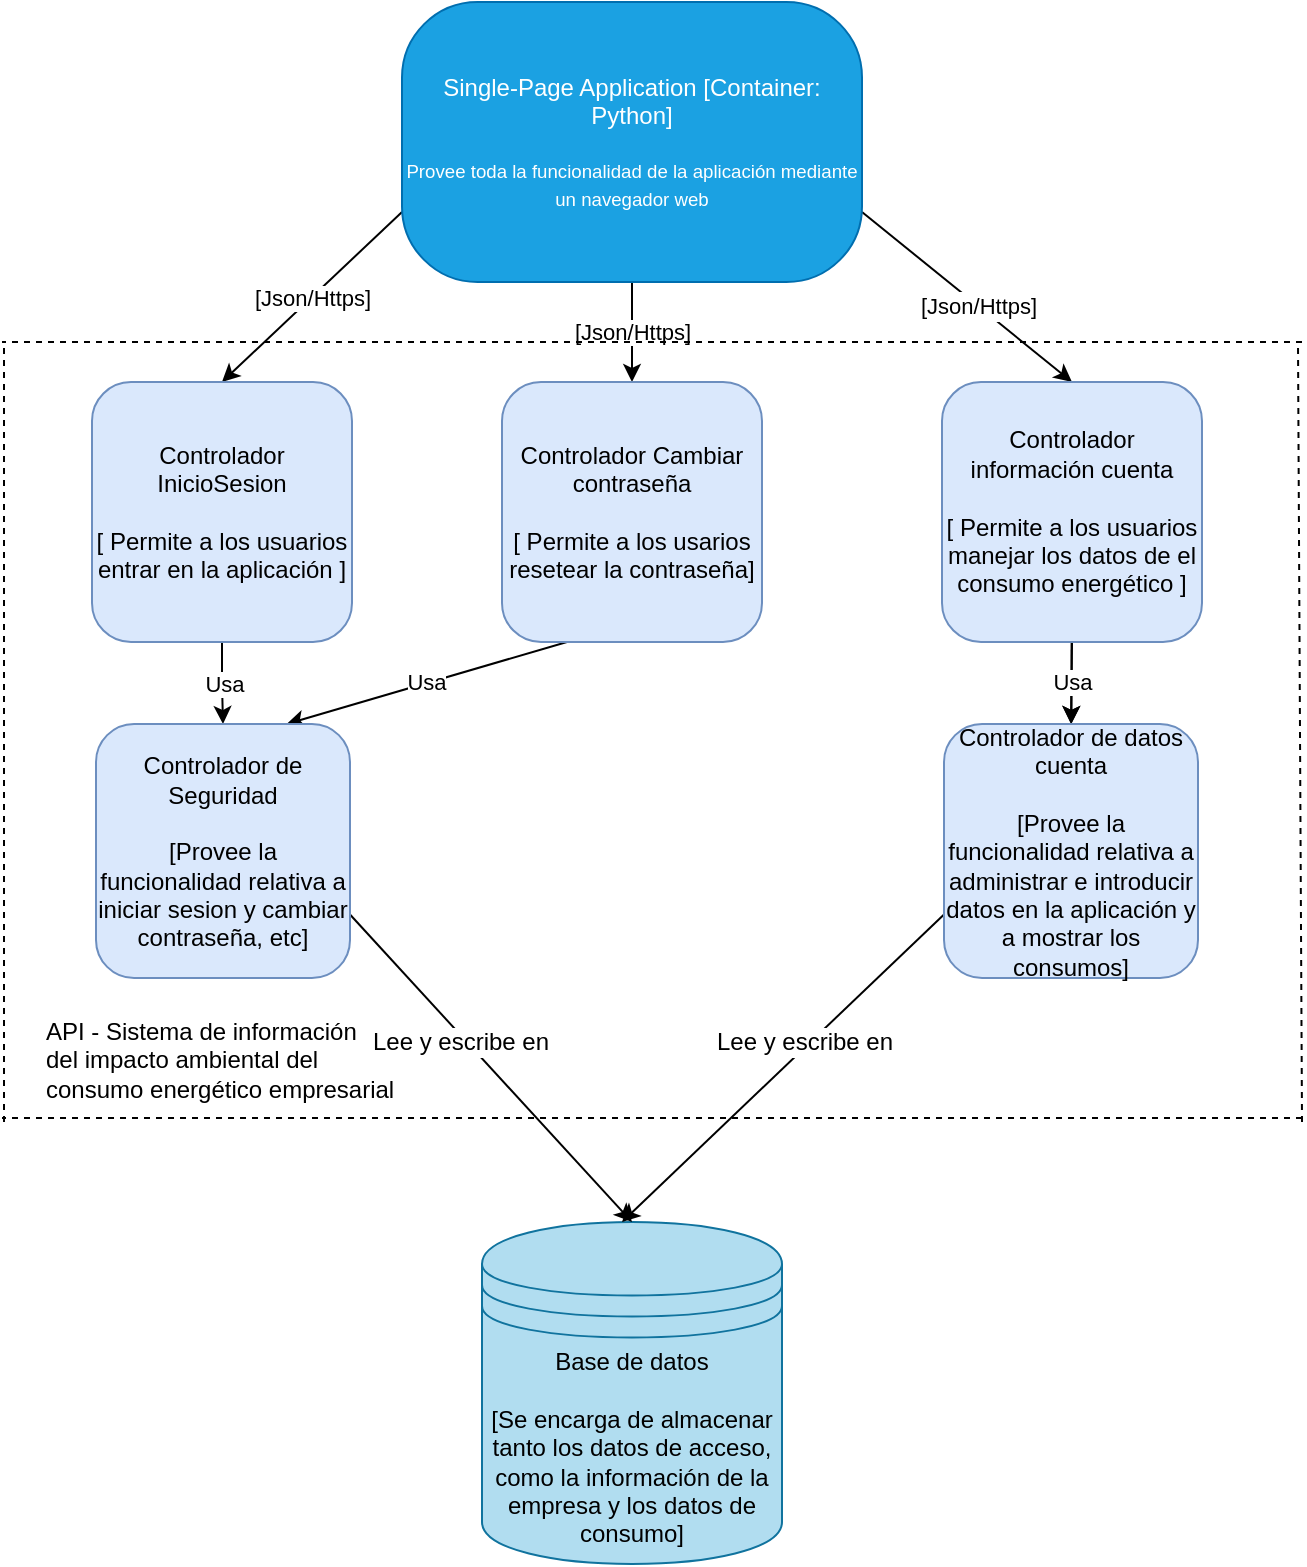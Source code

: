 <mxfile version="12.2.6" type="device" pages="1"><diagram id="inISE35BTrwgknj5VeLr" name="Page-1"><mxGraphModel dx="1024" dy="534" grid="1" gridSize="10" guides="1" tooltips="1" connect="1" arrows="1" fold="1" page="1" pageScale="1" pageWidth="827" pageHeight="1169" math="0" shadow="0"><root><mxCell id="0"/><mxCell id="1" parent="0"/><mxCell id="npaIoOSIoptqSqNsHm2w-4" value="&lt;div&gt;[Json/Https]&lt;/div&gt;" style="edgeStyle=none;rounded=0;orthogonalLoop=1;jettySize=auto;html=1;exitX=0;exitY=0.75;exitDx=0;exitDy=0;entryX=0.5;entryY=0;entryDx=0;entryDy=0;" parent="1" source="w5bI0D8c4_TJOEw3jD0q-1" target="w5bI0D8c4_TJOEw3jD0q-3" edge="1"><mxGeometry relative="1" as="geometry"/></mxCell><mxCell id="npaIoOSIoptqSqNsHm2w-5" value="[Json/Https]" style="edgeStyle=none;rounded=0;orthogonalLoop=1;jettySize=auto;html=1;exitX=0.5;exitY=1;exitDx=0;exitDy=0;entryX=0.5;entryY=0;entryDx=0;entryDy=0;" parent="1" source="w5bI0D8c4_TJOEw3jD0q-1" target="w5bI0D8c4_TJOEw3jD0q-4" edge="1"><mxGeometry relative="1" as="geometry"/></mxCell><mxCell id="npaIoOSIoptqSqNsHm2w-6" style="edgeStyle=none;rounded=0;orthogonalLoop=1;jettySize=auto;html=1;exitX=1;exitY=0.75;exitDx=0;exitDy=0;entryX=0.5;entryY=0;entryDx=0;entryDy=0;" parent="1" source="w5bI0D8c4_TJOEw3jD0q-1" target="w5bI0D8c4_TJOEw3jD0q-5" edge="1"><mxGeometry relative="1" as="geometry"/></mxCell><mxCell id="npaIoOSIoptqSqNsHm2w-7" value="&lt;span style=&quot;font-size: 11px&quot;&gt;[Json/Https]&lt;/span&gt;" style="text;html=1;resizable=0;points=[];align=center;verticalAlign=middle;labelBackgroundColor=#ffffff;" parent="npaIoOSIoptqSqNsHm2w-6" vertex="1" connectable="0"><mxGeometry x="-0.456" y="2" relative="1" as="geometry"><mxPoint x="28" y="25" as="offset"/></mxGeometry></mxCell><mxCell id="w5bI0D8c4_TJOEw3jD0q-1" value="&lt;div class=&quot;page&quot; title=&quot;Page 1&quot;&gt;&lt;div class=&quot;section&quot; style=&quot;&quot;&gt;&lt;div class=&quot;layoutArea&quot;&gt;&lt;div class=&quot;column&quot;&gt;&lt;p&gt;&lt;span style=&quot;font-size: 9pt ; font-family: &amp;quot;helvetica&amp;quot;&quot;&gt;Single-Page Application [Container: Python]&lt;/span&gt;&lt;/p&gt;&lt;p&gt;&lt;span style=&quot;font-size: 7pt ; font-family: &amp;quot;helvetica&amp;quot;&quot;&gt;Provee toda la funcionalidad de la aplicación mediante un navegador web&lt;/span&gt;&lt;/p&gt;&lt;/div&gt;&lt;/div&gt;&lt;/div&gt;&lt;/div&gt;" style="rounded=1;whiteSpace=wrap;html=1;arcSize=27;fillColor=#1ba1e2;strokeColor=#006EAF;labelBackgroundColor=none;fontColor=#ffffff;" parent="1" vertex="1"><mxGeometry x="260" y="20" width="230" height="140" as="geometry"/></mxCell><mxCell id="w5bI0D8c4_TJOEw3jD0q-2" value="&lt;div&gt;Base de datos&lt;/div&gt;&lt;div&gt;&lt;br&gt;&lt;/div&gt;&lt;div&gt;[Se encarga de almacenar tanto los datos de acceso, como la información de la empresa y los datos de consumo]&lt;br&gt;&lt;/div&gt;" style="shape=datastore;whiteSpace=wrap;html=1;rounded=1;fillColor=#b1ddf0;strokeColor=#10739e;" parent="1" vertex="1"><mxGeometry x="300" y="630" width="150" height="171" as="geometry"/></mxCell><mxCell id="npaIoOSIoptqSqNsHm2w-2" value="Usa" style="edgeStyle=orthogonalEdgeStyle;rounded=0;orthogonalLoop=1;jettySize=auto;html=1;exitX=0.5;exitY=1;exitDx=0;exitDy=0;" parent="1" source="w5bI0D8c4_TJOEw3jD0q-3" target="npaIoOSIoptqSqNsHm2w-1" edge="1"><mxGeometry relative="1" as="geometry"/></mxCell><mxCell id="w5bI0D8c4_TJOEw3jD0q-3" value="&lt;div&gt;Controlador InicioSesion&lt;/div&gt;&lt;div&gt;&lt;br&gt;&lt;/div&gt;&lt;div&gt;[ Permite a los usuarios entrar en la aplicación ]&lt;br&gt;&lt;/div&gt;" style="whiteSpace=wrap;html=1;aspect=fixed;rounded=1;fillColor=#dae8fc;strokeColor=#6c8ebf;" parent="1" vertex="1"><mxGeometry x="105" y="210" width="130" height="130" as="geometry"/></mxCell><mxCell id="npaIoOSIoptqSqNsHm2w-3" value="&lt;div&gt;Usa&lt;/div&gt;" style="rounded=0;orthogonalLoop=1;jettySize=auto;html=1;exitX=0.25;exitY=1;exitDx=0;exitDy=0;entryX=0.75;entryY=0;entryDx=0;entryDy=0;" parent="1" source="w5bI0D8c4_TJOEw3jD0q-4" target="npaIoOSIoptqSqNsHm2w-1" edge="1"><mxGeometry relative="1" as="geometry"/></mxCell><mxCell id="w5bI0D8c4_TJOEw3jD0q-4" value="&lt;div&gt;Controlador Cambiar contraseña&lt;/div&gt;&lt;div&gt;&lt;br&gt;&lt;/div&gt;&lt;div&gt;[ Permite a los usarios resetear la contraseña]&lt;br&gt;&lt;/div&gt;" style="whiteSpace=wrap;html=1;aspect=fixed;rounded=1;fillColor=#dae8fc;strokeColor=#6c8ebf;" parent="1" vertex="1"><mxGeometry x="310" y="210" width="130" height="130" as="geometry"/></mxCell><mxCell id="npaIoOSIoptqSqNsHm2w-9" style="edgeStyle=none;rounded=0;orthogonalLoop=1;jettySize=auto;html=1;exitX=0.5;exitY=1;exitDx=0;exitDy=0;entryX=0.5;entryY=0;entryDx=0;entryDy=0;" parent="1" source="w5bI0D8c4_TJOEw3jD0q-5" target="npaIoOSIoptqSqNsHm2w-8" edge="1"><mxGeometry relative="1" as="geometry"/></mxCell><mxCell id="npaIoOSIoptqSqNsHm2w-10" value="Usa" style="edgeStyle=none;rounded=0;orthogonalLoop=1;jettySize=auto;html=1;" parent="1" source="w5bI0D8c4_TJOEw3jD0q-5" target="npaIoOSIoptqSqNsHm2w-8" edge="1"><mxGeometry relative="1" as="geometry"/></mxCell><mxCell id="w5bI0D8c4_TJOEw3jD0q-5" value="&lt;div&gt;Controlador información cuenta&lt;/div&gt;&lt;div&gt;&lt;br&gt;&lt;/div&gt;&lt;div&gt;[ Permite a los usuarios manejar los datos de el consumo energético ]&lt;br&gt;&lt;/div&gt;" style="whiteSpace=wrap;html=1;aspect=fixed;rounded=1;fillColor=#dae8fc;strokeColor=#6c8ebf;" parent="1" vertex="1"><mxGeometry x="530" y="210" width="130" height="130" as="geometry"/></mxCell><mxCell id="w5bI0D8c4_TJOEw3jD0q-6" value="" style="endArrow=none;dashed=1;html=1;" parent="1" edge="1"><mxGeometry width="50" height="50" relative="1" as="geometry"><mxPoint x="61" y="580" as="sourcePoint"/><mxPoint x="61" y="190" as="targetPoint"/></mxGeometry></mxCell><mxCell id="w5bI0D8c4_TJOEw3jD0q-7" value="" style="endArrow=none;dashed=1;html=1;" parent="1" edge="1"><mxGeometry width="50" height="50" relative="1" as="geometry"><mxPoint x="710" y="190" as="sourcePoint"/><mxPoint x="60" y="190" as="targetPoint"/></mxGeometry></mxCell><mxCell id="w5bI0D8c4_TJOEw3jD0q-8" value="" style="endArrow=none;dashed=1;html=1;" parent="1" edge="1"><mxGeometry width="50" height="50" relative="1" as="geometry"><mxPoint x="710" y="580" as="sourcePoint"/><mxPoint x="708" y="190" as="targetPoint"/></mxGeometry></mxCell><mxCell id="w5bI0D8c4_TJOEw3jD0q-9" value="" style="endArrow=none;dashed=1;html=1;" parent="1" edge="1"><mxGeometry width="50" height="50" relative="1" as="geometry"><mxPoint x="710" y="578" as="sourcePoint"/><mxPoint x="60" y="578" as="targetPoint"/></mxGeometry></mxCell><mxCell id="npaIoOSIoptqSqNsHm2w-12" style="edgeStyle=none;rounded=0;orthogonalLoop=1;jettySize=auto;html=1;exitX=1;exitY=0.75;exitDx=0;exitDy=0;entryX=0.5;entryY=0;entryDx=0;entryDy=0;" parent="1" source="npaIoOSIoptqSqNsHm2w-1" target="w5bI0D8c4_TJOEw3jD0q-2" edge="1"><mxGeometry relative="1" as="geometry"/></mxCell><mxCell id="npaIoOSIoptqSqNsHm2w-14" value="Lee y escribe en" style="text;html=1;resizable=0;points=[];align=center;verticalAlign=middle;labelBackgroundColor=#ffffff;" parent="npaIoOSIoptqSqNsHm2w-12" vertex="1" connectable="0"><mxGeometry x="-0.192" y="-3" relative="1" as="geometry"><mxPoint y="-1" as="offset"/></mxGeometry></mxCell><mxCell id="npaIoOSIoptqSqNsHm2w-1" value="&lt;div&gt;Controlador de Seguridad&lt;/div&gt;&lt;div&gt;&lt;br&gt;&lt;/div&gt;&lt;div&gt;[Provee la funcionalidad relativa a iniciar sesion y cambiar contraseña, etc]&lt;/div&gt;" style="whiteSpace=wrap;html=1;aspect=fixed;rounded=1;fillColor=#dae8fc;strokeColor=#6c8ebf;" parent="1" vertex="1"><mxGeometry x="107" y="381" width="127" height="127" as="geometry"/></mxCell><mxCell id="npaIoOSIoptqSqNsHm2w-13" style="edgeStyle=none;rounded=0;orthogonalLoop=1;jettySize=auto;html=1;exitX=0;exitY=0.75;exitDx=0;exitDy=0;" parent="1" source="npaIoOSIoptqSqNsHm2w-8" edge="1"><mxGeometry relative="1" as="geometry"><mxPoint x="370" y="630" as="targetPoint"/></mxGeometry></mxCell><mxCell id="npaIoOSIoptqSqNsHm2w-15" value="Lee y escribe en" style="text;html=1;resizable=0;points=[];align=center;verticalAlign=middle;labelBackgroundColor=#ffffff;" parent="npaIoOSIoptqSqNsHm2w-13" vertex="1" connectable="0"><mxGeometry x="-0.134" y="-1" relative="1" as="geometry"><mxPoint y="-2" as="offset"/></mxGeometry></mxCell><mxCell id="npaIoOSIoptqSqNsHm2w-8" value="&lt;div&gt;Controlador de datos cuenta&lt;br&gt;&lt;/div&gt;&lt;div&gt;&lt;br&gt;&lt;/div&gt;&lt;div&gt;[Provee la funcionalidad relativa a administrar e introducir datos en la aplicación y a mostrar los consumos]&lt;/div&gt;" style="whiteSpace=wrap;html=1;aspect=fixed;rounded=1;fillColor=#dae8fc;strokeColor=#6c8ebf;" parent="1" vertex="1"><mxGeometry x="531" y="381" width="127" height="127" as="geometry"/></mxCell><mxCell id="npaIoOSIoptqSqNsHm2w-11" value="&lt;div&gt;API - Sistema de información&lt;/div&gt;&lt;div&gt;del impacto ambiental del&lt;/div&gt;&lt;div&gt;consumo energético empresarial&lt;/div&gt;" style="text;html=1;resizable=0;points=[];autosize=1;align=left;verticalAlign=top;spacingTop=-4;" parent="1" vertex="1"><mxGeometry x="80" y="525" width="190" height="40" as="geometry"/></mxCell></root></mxGraphModel></diagram></mxfile>